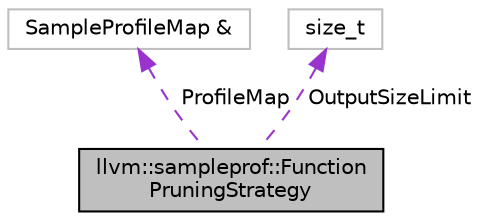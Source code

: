 digraph "llvm::sampleprof::FunctionPruningStrategy"
{
 // LATEX_PDF_SIZE
  bgcolor="transparent";
  edge [fontname="Helvetica",fontsize="10",labelfontname="Helvetica",labelfontsize="10"];
  node [fontname="Helvetica",fontsize="10",shape=record];
  Node1 [label="llvm::sampleprof::Function\lPruningStrategy",height=0.2,width=0.4,color="black", fillcolor="grey75", style="filled", fontcolor="black",tooltip="When writing a profile with size limit, user may want to use a different strategy to reduce function ..."];
  Node2 -> Node1 [dir="back",color="darkorchid3",fontsize="10",style="dashed",label=" ProfileMap" ,fontname="Helvetica"];
  Node2 [label="SampleProfileMap &",height=0.2,width=0.4,color="grey75",tooltip=" "];
  Node3 -> Node1 [dir="back",color="darkorchid3",fontsize="10",style="dashed",label=" OutputSizeLimit" ,fontname="Helvetica"];
  Node3 [label="size_t",height=0.2,width=0.4,color="grey75",tooltip=" "];
}

